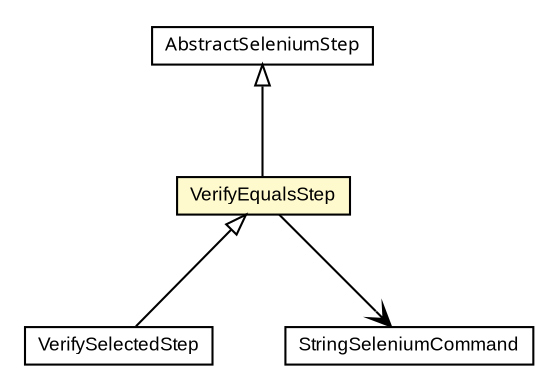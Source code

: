 #!/usr/local/bin/dot
#
# Class diagram 
# Generated by UmlGraph version 4.6 (http://www.spinellis.gr/sw/umlgraph)
#

digraph G {
	edge [fontname="arial",fontsize=10,labelfontname="arial",labelfontsize=10];
	node [fontname="arial",fontsize=10,shape=plaintext];
	// com.google.code.play.selenium.step.VerifySelectedStep
	c807 [label=<<table border="0" cellborder="1" cellspacing="0" cellpadding="2" port="p" href="./VerifySelectedStep.html">
		<tr><td><table border="0" cellspacing="0" cellpadding="1">
			<tr><td> VerifySelectedStep </td></tr>
		</table></td></tr>
		</table>>, fontname="arial", fontcolor="black", fontsize=9.0];
	// com.google.code.play.selenium.step.VerifyEqualsStep
	c810 [label=<<table border="0" cellborder="1" cellspacing="0" cellpadding="2" port="p" bgcolor="lemonChiffon" href="./VerifyEqualsStep.html">
		<tr><td><table border="0" cellspacing="0" cellpadding="1">
			<tr><td> VerifyEqualsStep </td></tr>
		</table></td></tr>
		</table>>, fontname="arial", fontcolor="black", fontsize=9.0];
	// com.google.code.play.selenium.step.StringSeleniumCommand
	c813 [label=<<table border="0" cellborder="1" cellspacing="0" cellpadding="2" port="p" href="./StringSeleniumCommand.html">
		<tr><td><table border="0" cellspacing="0" cellpadding="1">
			<tr><td> StringSeleniumCommand </td></tr>
		</table></td></tr>
		</table>>, fontname="arial", fontcolor="black", fontsize=9.0];
	// com.google.code.play.selenium.step.AbstractSeleniumStep
	c836 [label=<<table border="0" cellborder="1" cellspacing="0" cellpadding="2" port="p" href="./AbstractSeleniumStep.html">
		<tr><td><table border="0" cellspacing="0" cellpadding="1">
			<tr><td><font face="ariali"> AbstractSeleniumStep </font></td></tr>
		</table></td></tr>
		</table>>, fontname="arial", fontcolor="black", fontsize=9.0];
	//com.google.code.play.selenium.step.VerifySelectedStep extends com.google.code.play.selenium.step.VerifyEqualsStep
	c810:p -> c807:p [dir=back,arrowtail=empty];
	//com.google.code.play.selenium.step.VerifyEqualsStep extends com.google.code.play.selenium.step.AbstractSeleniumStep
	c836:p -> c810:p [dir=back,arrowtail=empty];
	// com.google.code.play.selenium.step.VerifyEqualsStep NAVASSOC com.google.code.play.selenium.step.StringSeleniumCommand
	c810:p -> c813:p [taillabel="", label="", headlabel="", fontname="arial", fontcolor="black", fontsize=10.0, color="black", arrowhead=open];
}

